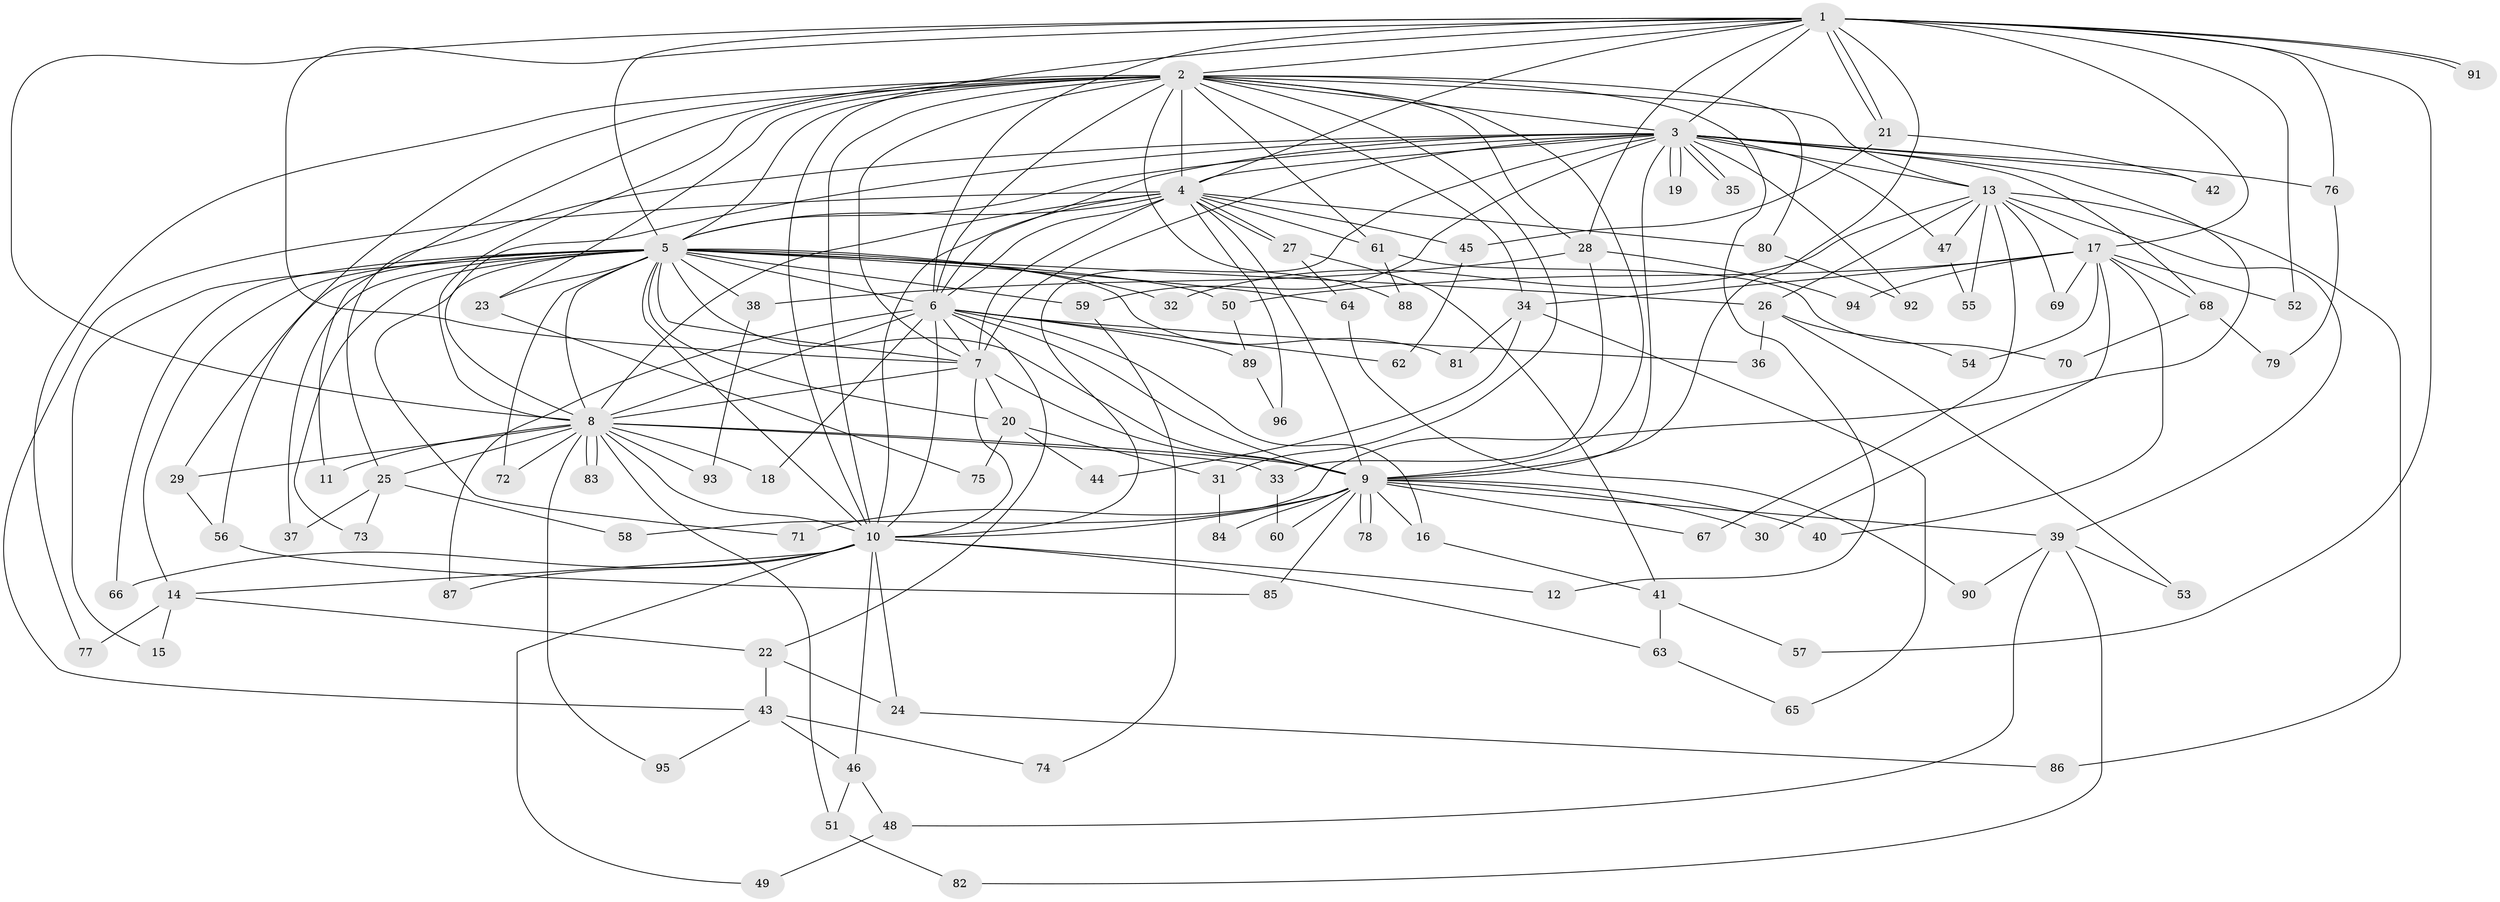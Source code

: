 // Generated by graph-tools (version 1.1) at 2025/34/03/09/25 02:34:57]
// undirected, 96 vertices, 217 edges
graph export_dot {
graph [start="1"]
  node [color=gray90,style=filled];
  1;
  2;
  3;
  4;
  5;
  6;
  7;
  8;
  9;
  10;
  11;
  12;
  13;
  14;
  15;
  16;
  17;
  18;
  19;
  20;
  21;
  22;
  23;
  24;
  25;
  26;
  27;
  28;
  29;
  30;
  31;
  32;
  33;
  34;
  35;
  36;
  37;
  38;
  39;
  40;
  41;
  42;
  43;
  44;
  45;
  46;
  47;
  48;
  49;
  50;
  51;
  52;
  53;
  54;
  55;
  56;
  57;
  58;
  59;
  60;
  61;
  62;
  63;
  64;
  65;
  66;
  67;
  68;
  69;
  70;
  71;
  72;
  73;
  74;
  75;
  76;
  77;
  78;
  79;
  80;
  81;
  82;
  83;
  84;
  85;
  86;
  87;
  88;
  89;
  90;
  91;
  92;
  93;
  94;
  95;
  96;
  1 -- 2;
  1 -- 3;
  1 -- 4;
  1 -- 5;
  1 -- 6;
  1 -- 7;
  1 -- 8;
  1 -- 9;
  1 -- 10;
  1 -- 17;
  1 -- 21;
  1 -- 21;
  1 -- 28;
  1 -- 52;
  1 -- 57;
  1 -- 76;
  1 -- 91;
  1 -- 91;
  2 -- 3;
  2 -- 4;
  2 -- 5;
  2 -- 6;
  2 -- 7;
  2 -- 8;
  2 -- 9;
  2 -- 10;
  2 -- 11;
  2 -- 12;
  2 -- 13;
  2 -- 23;
  2 -- 28;
  2 -- 29;
  2 -- 31;
  2 -- 34;
  2 -- 61;
  2 -- 77;
  2 -- 80;
  2 -- 88;
  3 -- 4;
  3 -- 5;
  3 -- 6;
  3 -- 7;
  3 -- 8;
  3 -- 9;
  3 -- 10;
  3 -- 13;
  3 -- 19;
  3 -- 19;
  3 -- 25;
  3 -- 35;
  3 -- 35;
  3 -- 42;
  3 -- 47;
  3 -- 58;
  3 -- 59;
  3 -- 68;
  3 -- 76;
  3 -- 92;
  4 -- 5;
  4 -- 6;
  4 -- 7;
  4 -- 8;
  4 -- 9;
  4 -- 10;
  4 -- 27;
  4 -- 27;
  4 -- 43;
  4 -- 45;
  4 -- 61;
  4 -- 80;
  4 -- 96;
  5 -- 6;
  5 -- 7;
  5 -- 8;
  5 -- 9;
  5 -- 10;
  5 -- 14;
  5 -- 15;
  5 -- 20;
  5 -- 23;
  5 -- 26;
  5 -- 32;
  5 -- 37;
  5 -- 38;
  5 -- 50;
  5 -- 56;
  5 -- 59;
  5 -- 64;
  5 -- 66;
  5 -- 71;
  5 -- 72;
  5 -- 73;
  5 -- 81;
  6 -- 7;
  6 -- 8;
  6 -- 9;
  6 -- 10;
  6 -- 16;
  6 -- 18;
  6 -- 22;
  6 -- 36;
  6 -- 62;
  6 -- 87;
  6 -- 89;
  7 -- 8;
  7 -- 9;
  7 -- 10;
  7 -- 20;
  8 -- 9;
  8 -- 10;
  8 -- 11;
  8 -- 18;
  8 -- 25;
  8 -- 29;
  8 -- 33;
  8 -- 51;
  8 -- 72;
  8 -- 83;
  8 -- 83;
  8 -- 93;
  8 -- 95;
  9 -- 10;
  9 -- 16;
  9 -- 30;
  9 -- 39;
  9 -- 40;
  9 -- 60;
  9 -- 67;
  9 -- 71;
  9 -- 78;
  9 -- 78;
  9 -- 84;
  9 -- 85;
  10 -- 12;
  10 -- 14;
  10 -- 24;
  10 -- 46;
  10 -- 49;
  10 -- 63;
  10 -- 66;
  10 -- 87;
  13 -- 17;
  13 -- 26;
  13 -- 32;
  13 -- 39;
  13 -- 47;
  13 -- 55;
  13 -- 67;
  13 -- 69;
  13 -- 86;
  14 -- 15;
  14 -- 22;
  14 -- 77;
  16 -- 41;
  17 -- 30;
  17 -- 34;
  17 -- 40;
  17 -- 50;
  17 -- 52;
  17 -- 54;
  17 -- 68;
  17 -- 69;
  17 -- 94;
  20 -- 31;
  20 -- 44;
  20 -- 75;
  21 -- 42;
  21 -- 45;
  22 -- 24;
  22 -- 43;
  23 -- 75;
  24 -- 86;
  25 -- 37;
  25 -- 58;
  25 -- 73;
  26 -- 36;
  26 -- 53;
  26 -- 54;
  27 -- 41;
  27 -- 64;
  28 -- 33;
  28 -- 38;
  28 -- 94;
  29 -- 56;
  31 -- 84;
  33 -- 60;
  34 -- 44;
  34 -- 65;
  34 -- 81;
  38 -- 93;
  39 -- 48;
  39 -- 53;
  39 -- 82;
  39 -- 90;
  41 -- 57;
  41 -- 63;
  43 -- 46;
  43 -- 74;
  43 -- 95;
  45 -- 62;
  46 -- 48;
  46 -- 51;
  47 -- 55;
  48 -- 49;
  50 -- 89;
  51 -- 82;
  56 -- 85;
  59 -- 74;
  61 -- 70;
  61 -- 88;
  63 -- 65;
  64 -- 90;
  68 -- 70;
  68 -- 79;
  76 -- 79;
  80 -- 92;
  89 -- 96;
}
